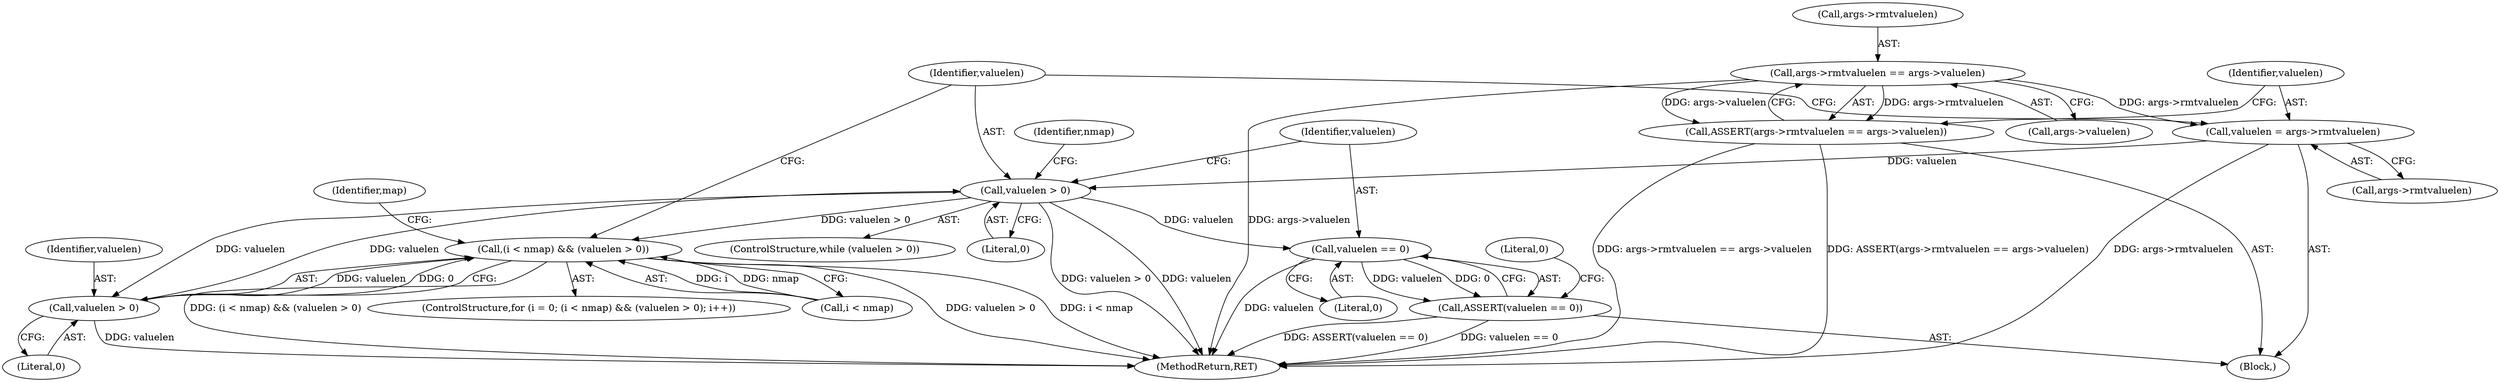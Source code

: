 digraph "0_linux_8275cdd0e7ac550dcce2b3ef6d2fb3b808c1ae59_8@pointer" {
"1000150" [label="(Call,args->rmtvaluelen == args->valuelen)"];
"1000149" [label="(Call,ASSERT(args->rmtvaluelen == args->valuelen))"];
"1000157" [label="(Call,valuelen = args->rmtvaluelen)"];
"1000163" [label="(Call,valuelen > 0)"];
"1000196" [label="(Call,(i < nmap) && (valuelen > 0))"];
"1000200" [label="(Call,valuelen > 0)"];
"1000298" [label="(Call,valuelen == 0)"];
"1000297" [label="(Call,ASSERT(valuelen == 0))"];
"1000159" [label="(Call,args->rmtvaluelen)"];
"1000300" [label="(Literal,0)"];
"1000163" [label="(Call,valuelen > 0)"];
"1000192" [label="(ControlStructure,for (i = 0; (i < nmap) && (valuelen > 0); i++))"];
"1000168" [label="(Identifier,nmap)"];
"1000151" [label="(Call,args->rmtvaluelen)"];
"1000158" [label="(Identifier,valuelen)"];
"1000297" [label="(Call,ASSERT(valuelen == 0))"];
"1000196" [label="(Call,(i < nmap) && (valuelen > 0))"];
"1000302" [label="(Literal,0)"];
"1000157" [label="(Call,valuelen = args->rmtvaluelen)"];
"1000200" [label="(Call,valuelen > 0)"];
"1000154" [label="(Call,args->valuelen)"];
"1000162" [label="(ControlStructure,while (valuelen > 0))"];
"1000202" [label="(Literal,0)"];
"1000149" [label="(Call,ASSERT(args->rmtvaluelen == args->valuelen))"];
"1000150" [label="(Call,args->rmtvaluelen == args->valuelen)"];
"1000103" [label="(Block,)"];
"1000299" [label="(Identifier,valuelen)"];
"1000298" [label="(Call,valuelen == 0)"];
"1000213" [label="(Identifier,map)"];
"1000197" [label="(Call,i < nmap)"];
"1000201" [label="(Identifier,valuelen)"];
"1000165" [label="(Literal,0)"];
"1000303" [label="(MethodReturn,RET)"];
"1000164" [label="(Identifier,valuelen)"];
"1000150" -> "1000149"  [label="AST: "];
"1000150" -> "1000154"  [label="CFG: "];
"1000151" -> "1000150"  [label="AST: "];
"1000154" -> "1000150"  [label="AST: "];
"1000149" -> "1000150"  [label="CFG: "];
"1000150" -> "1000303"  [label="DDG: args->valuelen"];
"1000150" -> "1000149"  [label="DDG: args->rmtvaluelen"];
"1000150" -> "1000149"  [label="DDG: args->valuelen"];
"1000150" -> "1000157"  [label="DDG: args->rmtvaluelen"];
"1000149" -> "1000103"  [label="AST: "];
"1000158" -> "1000149"  [label="CFG: "];
"1000149" -> "1000303"  [label="DDG: ASSERT(args->rmtvaluelen == args->valuelen)"];
"1000149" -> "1000303"  [label="DDG: args->rmtvaluelen == args->valuelen"];
"1000157" -> "1000103"  [label="AST: "];
"1000157" -> "1000159"  [label="CFG: "];
"1000158" -> "1000157"  [label="AST: "];
"1000159" -> "1000157"  [label="AST: "];
"1000164" -> "1000157"  [label="CFG: "];
"1000157" -> "1000303"  [label="DDG: args->rmtvaluelen"];
"1000157" -> "1000163"  [label="DDG: valuelen"];
"1000163" -> "1000162"  [label="AST: "];
"1000163" -> "1000165"  [label="CFG: "];
"1000164" -> "1000163"  [label="AST: "];
"1000165" -> "1000163"  [label="AST: "];
"1000168" -> "1000163"  [label="CFG: "];
"1000299" -> "1000163"  [label="CFG: "];
"1000163" -> "1000303"  [label="DDG: valuelen"];
"1000163" -> "1000303"  [label="DDG: valuelen > 0"];
"1000200" -> "1000163"  [label="DDG: valuelen"];
"1000163" -> "1000196"  [label="DDG: valuelen > 0"];
"1000163" -> "1000200"  [label="DDG: valuelen"];
"1000163" -> "1000298"  [label="DDG: valuelen"];
"1000196" -> "1000192"  [label="AST: "];
"1000196" -> "1000197"  [label="CFG: "];
"1000196" -> "1000200"  [label="CFG: "];
"1000197" -> "1000196"  [label="AST: "];
"1000200" -> "1000196"  [label="AST: "];
"1000164" -> "1000196"  [label="CFG: "];
"1000213" -> "1000196"  [label="CFG: "];
"1000196" -> "1000303"  [label="DDG: valuelen > 0"];
"1000196" -> "1000303"  [label="DDG: i < nmap"];
"1000196" -> "1000303"  [label="DDG: (i < nmap) && (valuelen > 0)"];
"1000197" -> "1000196"  [label="DDG: i"];
"1000197" -> "1000196"  [label="DDG: nmap"];
"1000200" -> "1000196"  [label="DDG: valuelen"];
"1000200" -> "1000196"  [label="DDG: 0"];
"1000200" -> "1000202"  [label="CFG: "];
"1000201" -> "1000200"  [label="AST: "];
"1000202" -> "1000200"  [label="AST: "];
"1000200" -> "1000303"  [label="DDG: valuelen"];
"1000298" -> "1000297"  [label="AST: "];
"1000298" -> "1000300"  [label="CFG: "];
"1000299" -> "1000298"  [label="AST: "];
"1000300" -> "1000298"  [label="AST: "];
"1000297" -> "1000298"  [label="CFG: "];
"1000298" -> "1000303"  [label="DDG: valuelen"];
"1000298" -> "1000297"  [label="DDG: valuelen"];
"1000298" -> "1000297"  [label="DDG: 0"];
"1000297" -> "1000103"  [label="AST: "];
"1000302" -> "1000297"  [label="CFG: "];
"1000297" -> "1000303"  [label="DDG: valuelen == 0"];
"1000297" -> "1000303"  [label="DDG: ASSERT(valuelen == 0)"];
}
